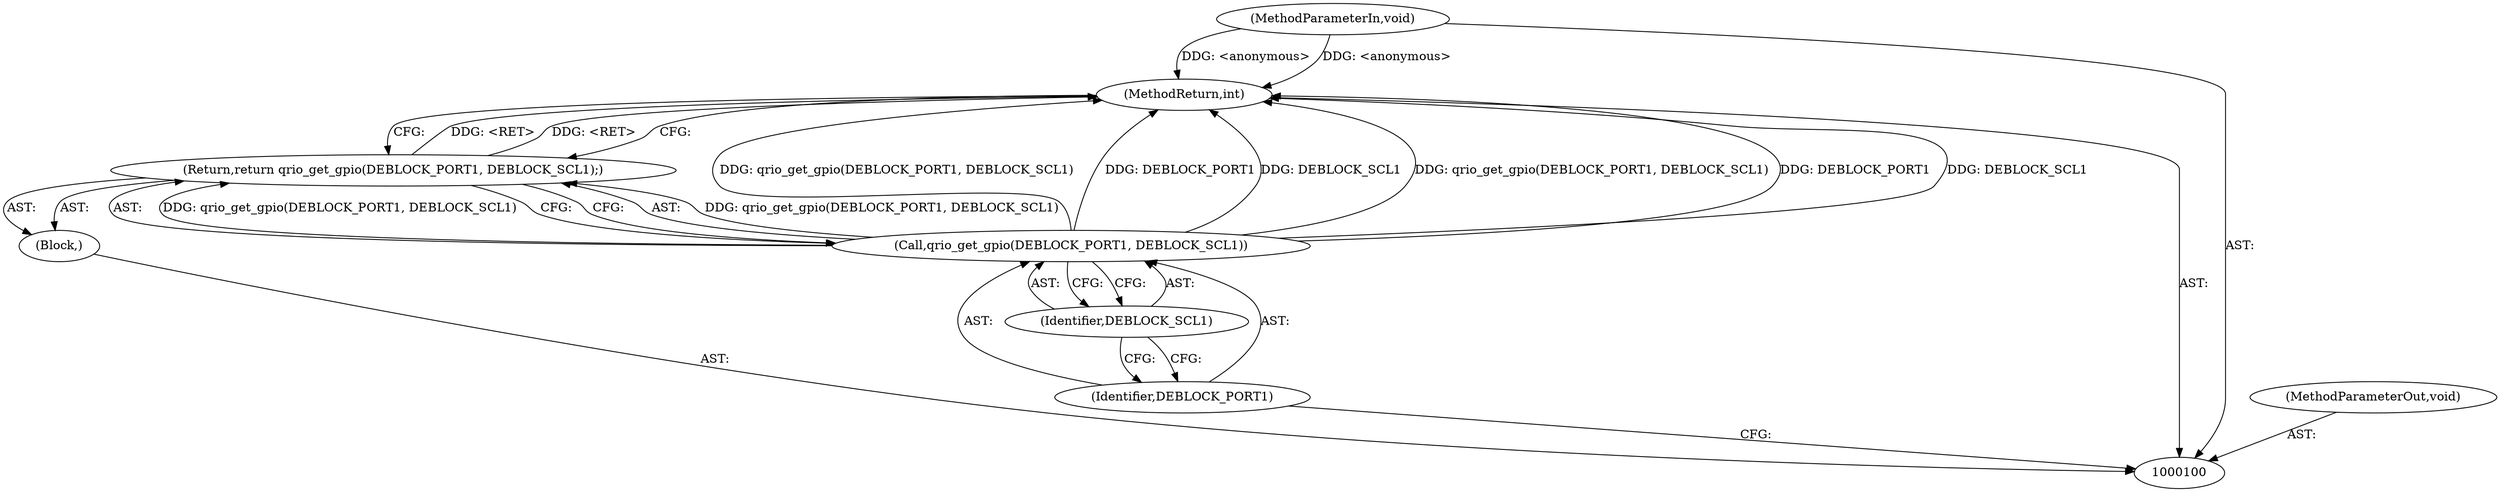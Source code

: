 digraph "1_u-boot_master_4" {
"1000107" [label="(MethodReturn,int)"];
"1000101" [label="(MethodParameterIn,void)"];
"1000117" [label="(MethodParameterOut,void)"];
"1000102" [label="(Block,)"];
"1000103" [label="(Return,return qrio_get_gpio(DEBLOCK_PORT1, DEBLOCK_SCL1);)"];
"1000105" [label="(Identifier,DEBLOCK_PORT1)"];
"1000106" [label="(Identifier,DEBLOCK_SCL1)"];
"1000104" [label="(Call,qrio_get_gpio(DEBLOCK_PORT1, DEBLOCK_SCL1))"];
"1000107" -> "1000100"  [label="AST: "];
"1000107" -> "1000103"  [label="CFG: "];
"1000103" -> "1000107"  [label="DDG: <RET>"];
"1000104" -> "1000107"  [label="DDG: qrio_get_gpio(DEBLOCK_PORT1, DEBLOCK_SCL1)"];
"1000104" -> "1000107"  [label="DDG: DEBLOCK_PORT1"];
"1000104" -> "1000107"  [label="DDG: DEBLOCK_SCL1"];
"1000101" -> "1000107"  [label="DDG: <anonymous>"];
"1000101" -> "1000100"  [label="AST: "];
"1000101" -> "1000107"  [label="DDG: <anonymous>"];
"1000117" -> "1000100"  [label="AST: "];
"1000102" -> "1000100"  [label="AST: "];
"1000103" -> "1000102"  [label="AST: "];
"1000103" -> "1000102"  [label="AST: "];
"1000103" -> "1000104"  [label="CFG: "];
"1000104" -> "1000103"  [label="AST: "];
"1000107" -> "1000103"  [label="CFG: "];
"1000103" -> "1000107"  [label="DDG: <RET>"];
"1000104" -> "1000103"  [label="DDG: qrio_get_gpio(DEBLOCK_PORT1, DEBLOCK_SCL1)"];
"1000105" -> "1000104"  [label="AST: "];
"1000105" -> "1000100"  [label="CFG: "];
"1000106" -> "1000105"  [label="CFG: "];
"1000106" -> "1000104"  [label="AST: "];
"1000106" -> "1000105"  [label="CFG: "];
"1000104" -> "1000106"  [label="CFG: "];
"1000104" -> "1000103"  [label="AST: "];
"1000104" -> "1000106"  [label="CFG: "];
"1000105" -> "1000104"  [label="AST: "];
"1000106" -> "1000104"  [label="AST: "];
"1000103" -> "1000104"  [label="CFG: "];
"1000104" -> "1000107"  [label="DDG: qrio_get_gpio(DEBLOCK_PORT1, DEBLOCK_SCL1)"];
"1000104" -> "1000107"  [label="DDG: DEBLOCK_PORT1"];
"1000104" -> "1000107"  [label="DDG: DEBLOCK_SCL1"];
"1000104" -> "1000103"  [label="DDG: qrio_get_gpio(DEBLOCK_PORT1, DEBLOCK_SCL1)"];
}
